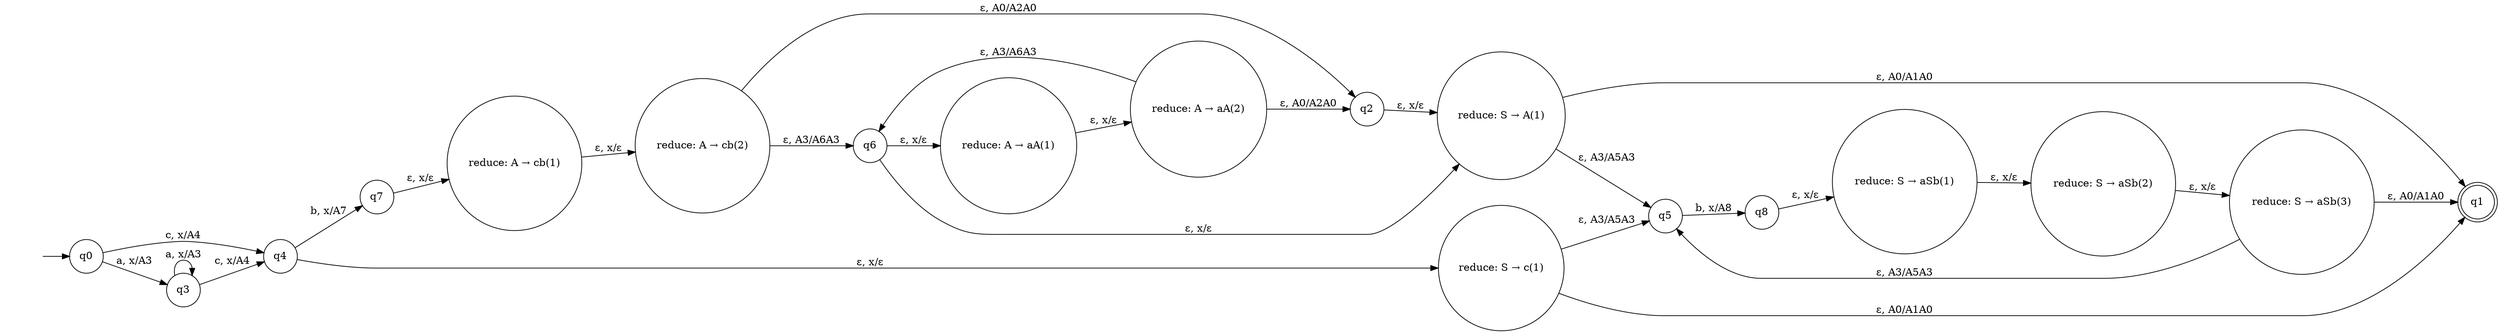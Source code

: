 digraph PDA {
    rankdir=LR;
    node [shape=circle];
    start [shape=none, label=""];
    start -> q0;
    q1 [label="q1", shape=doublecircle];
    q0 [label="q0"];
    q2 [label="q2"];
    q3 [label="q3"];
    q4 [label="q4"];
    q5 [label="q5"];
    q6 [label="q6"];
    q7 [label="q7"];
    q8 [label="q8"];
    q9 [label="reduce: S → A(1)"];
    q10 [label="reduce: S → c(1)"];
    q11 [label="reduce: A → aA(1)"];
    q12 [label="reduce: A → aA(2)"];
    q13 [label="reduce: A → cb(1)"];
    q14 [label="reduce: A → cb(2)"];
    q15 [label="reduce: S → aSb(1)"];
    q16 [label="reduce: S → aSb(2)"];
    q17 [label="reduce: S → aSb(3)"];
    q0 -> q3 [label="a, x/A3"];
    q0 -> q4 [label="c, x/A4"];
    q2 -> q9 [label="ε, x/ε"];
    q3 -> q3 [label="a, x/A3"];
    q3 -> q4 [label="c, x/A4"];
    q4 -> q7 [label="b, x/A7"];
    q4 -> q10 [label="ε, x/ε"];
    q5 -> q8 [label="b, x/A8"];
    q6 -> q11 [label="ε, x/ε"];
    q6 -> q9 [label="ε, x/ε"];
    q7 -> q13 [label="ε, x/ε"];
    q8 -> q15 [label="ε, x/ε"];
    q9 -> q1 [label="ε, A0/A1A0"];
    q9 -> q5 [label="ε, A3/A5A3"];
    q10 -> q1 [label="ε, A0/A1A0"];
    q10 -> q5 [label="ε, A3/A5A3"];
    q11 -> q12 [label="ε, x/ε"];
    q12 -> q2 [label="ε, A0/A2A0"];
    q12 -> q6 [label="ε, A3/A6A3"];
    q13 -> q14 [label="ε, x/ε"];
    q14 -> q2 [label="ε, A0/A2A0"];
    q14 -> q6 [label="ε, A3/A6A3"];
    q15 -> q16 [label="ε, x/ε"];
    q16 -> q17 [label="ε, x/ε"];
    q17 -> q1 [label="ε, A0/A1A0"];
    q17 -> q5 [label="ε, A3/A5A3"];
}
